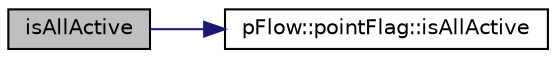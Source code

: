digraph "isAllActive"
{
 // LATEX_PDF_SIZE
  edge [fontname="Helvetica",fontsize="10",labelfontname="Helvetica",labelfontsize="10"];
  node [fontname="Helvetica",fontsize="10",shape=record];
  rankdir="LR";
  Node1 [label="isAllActive",height=0.2,width=0.4,color="black", fillcolor="grey75", style="filled", fontcolor="black",tooltip=" "];
  Node1 -> Node2 [color="midnightblue",fontsize="10",style="solid",fontname="Helvetica"];
  Node2 [label="pFlow::pointFlag::isAllActive",height=0.2,width=0.4,color="black", fillcolor="white", style="filled",URL="$classpFlow_1_1pointFlag.html#a8844f61a60dc80312ec8906022776a5d",tooltip=" "];
}

